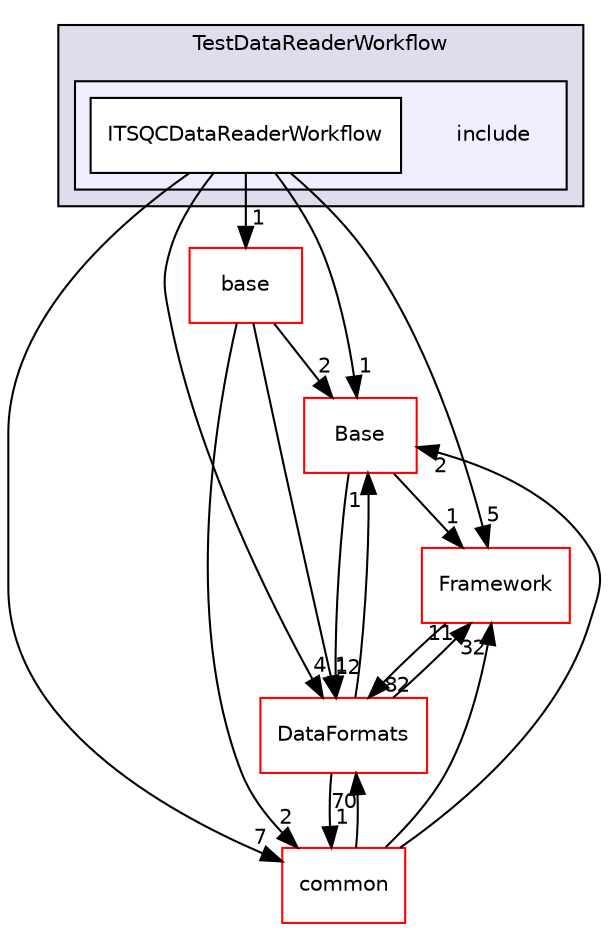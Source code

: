 digraph "/home/travis/build/AliceO2Group/AliceO2/Detectors/ITSMFT/ITS/QC/TestDataReaderWorkflow/include" {
  bgcolor=transparent;
  compound=true
  node [ fontsize="10", fontname="Helvetica"];
  edge [ labelfontsize="10", labelfontname="Helvetica"];
  subgraph clusterdir_d1f145d255769e420d34c87805445e7e {
    graph [ bgcolor="#ddddee", pencolor="black", label="TestDataReaderWorkflow" fontname="Helvetica", fontsize="10", URL="dir_d1f145d255769e420d34c87805445e7e.html"]
  subgraph clusterdir_7a330a174ce85b780f377767a0bb81ff {
    graph [ bgcolor="#eeeeff", pencolor="black", label="" URL="dir_7a330a174ce85b780f377767a0bb81ff.html"];
    dir_7a330a174ce85b780f377767a0bb81ff [shape=plaintext label="include"];
    dir_37d7cffa3f5acded028d6f89e2c0d0da [shape=box label="ITSQCDataReaderWorkflow" color="black" fillcolor="white" style="filled" URL="dir_37d7cffa3f5acded028d6f89e2c0d0da.html"];
  }
  }
  dir_eedff867f3c4e67d20b227cb6e0f96ab [shape=box label="base" color="red" URL="dir_eedff867f3c4e67d20b227cb6e0f96ab.html"];
  dir_37c90836491b695b472bf98d1be8336b [shape=box label="Base" color="red" URL="dir_37c90836491b695b472bf98d1be8336b.html"];
  dir_85bf31a2e8d306e7598ffcb73f8df6bf [shape=box label="common" color="red" URL="dir_85bf31a2e8d306e7598ffcb73f8df6bf.html"];
  dir_bcbb2cf9a3d3d83e5515c82071a07177 [shape=box label="Framework" color="red" URL="dir_bcbb2cf9a3d3d83e5515c82071a07177.html"];
  dir_2171f7ec022c5423887b07c69b2f5b48 [shape=box label="DataFormats" color="red" URL="dir_2171f7ec022c5423887b07c69b2f5b48.html"];
  dir_eedff867f3c4e67d20b227cb6e0f96ab->dir_37c90836491b695b472bf98d1be8336b [headlabel="2", labeldistance=1.5 headhref="dir_000479_000274.html"];
  dir_eedff867f3c4e67d20b227cb6e0f96ab->dir_85bf31a2e8d306e7598ffcb73f8df6bf [headlabel="2", labeldistance=1.5 headhref="dir_000479_000061.html"];
  dir_eedff867f3c4e67d20b227cb6e0f96ab->dir_2171f7ec022c5423887b07c69b2f5b48 [headlabel="1", labeldistance=1.5 headhref="dir_000479_000076.html"];
  dir_37c90836491b695b472bf98d1be8336b->dir_bcbb2cf9a3d3d83e5515c82071a07177 [headlabel="1", labeldistance=1.5 headhref="dir_000274_000013.html"];
  dir_37c90836491b695b472bf98d1be8336b->dir_2171f7ec022c5423887b07c69b2f5b48 [headlabel="12", labeldistance=1.5 headhref="dir_000274_000076.html"];
  dir_85bf31a2e8d306e7598ffcb73f8df6bf->dir_37c90836491b695b472bf98d1be8336b [headlabel="2", labeldistance=1.5 headhref="dir_000061_000274.html"];
  dir_85bf31a2e8d306e7598ffcb73f8df6bf->dir_bcbb2cf9a3d3d83e5515c82071a07177 [headlabel="32", labeldistance=1.5 headhref="dir_000061_000013.html"];
  dir_85bf31a2e8d306e7598ffcb73f8df6bf->dir_2171f7ec022c5423887b07c69b2f5b48 [headlabel="70", labeldistance=1.5 headhref="dir_000061_000076.html"];
  dir_37d7cffa3f5acded028d6f89e2c0d0da->dir_eedff867f3c4e67d20b227cb6e0f96ab [headlabel="1", labeldistance=1.5 headhref="dir_000497_000479.html"];
  dir_37d7cffa3f5acded028d6f89e2c0d0da->dir_37c90836491b695b472bf98d1be8336b [headlabel="1", labeldistance=1.5 headhref="dir_000497_000274.html"];
  dir_37d7cffa3f5acded028d6f89e2c0d0da->dir_85bf31a2e8d306e7598ffcb73f8df6bf [headlabel="7", labeldistance=1.5 headhref="dir_000497_000061.html"];
  dir_37d7cffa3f5acded028d6f89e2c0d0da->dir_bcbb2cf9a3d3d83e5515c82071a07177 [headlabel="5", labeldistance=1.5 headhref="dir_000497_000013.html"];
  dir_37d7cffa3f5acded028d6f89e2c0d0da->dir_2171f7ec022c5423887b07c69b2f5b48 [headlabel="4", labeldistance=1.5 headhref="dir_000497_000076.html"];
  dir_bcbb2cf9a3d3d83e5515c82071a07177->dir_2171f7ec022c5423887b07c69b2f5b48 [headlabel="82", labeldistance=1.5 headhref="dir_000013_000076.html"];
  dir_2171f7ec022c5423887b07c69b2f5b48->dir_37c90836491b695b472bf98d1be8336b [headlabel="1", labeldistance=1.5 headhref="dir_000076_000274.html"];
  dir_2171f7ec022c5423887b07c69b2f5b48->dir_85bf31a2e8d306e7598ffcb73f8df6bf [headlabel="1", labeldistance=1.5 headhref="dir_000076_000061.html"];
  dir_2171f7ec022c5423887b07c69b2f5b48->dir_bcbb2cf9a3d3d83e5515c82071a07177 [headlabel="11", labeldistance=1.5 headhref="dir_000076_000013.html"];
}
